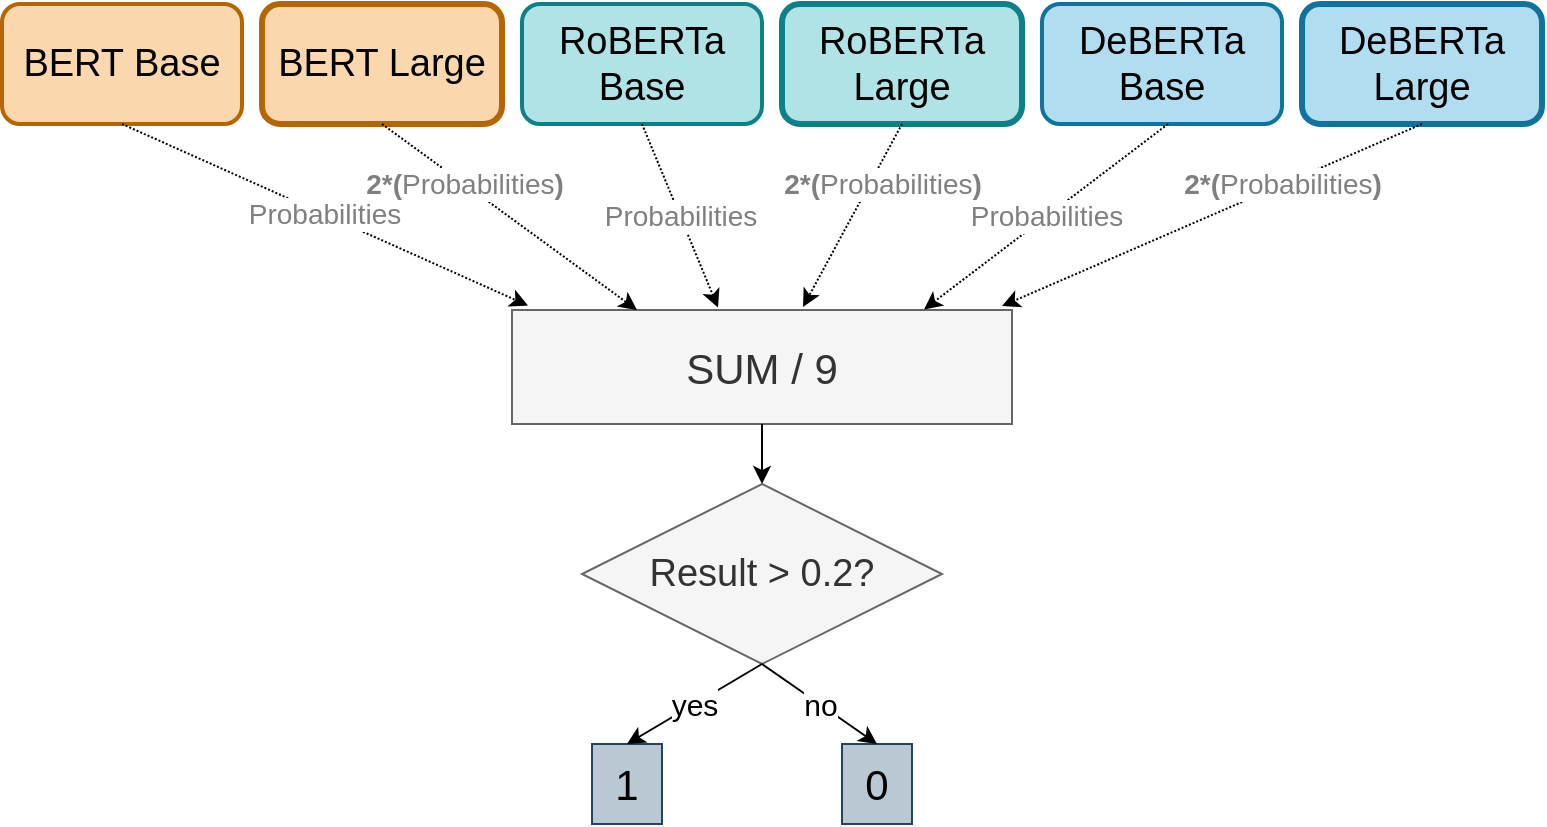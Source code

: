 <mxfile version="24.7.10">
  <diagram id="jUVGGn643EkCKu4Ar-uG" name="Page-1">
    <mxGraphModel grid="1" page="1" gridSize="10" guides="1" tooltips="1" connect="1" arrows="1" fold="1" pageScale="1" pageWidth="850" pageHeight="1100" math="0" shadow="0">
      <root>
        <mxCell id="0" />
        <mxCell id="1" parent="0" />
        <mxCell id="xB8ox5cRuTqFbaY90IJn-1" value="&lt;font style=&quot;font-size: 21px;&quot;&gt;SUM / 9&lt;/font&gt;" style="rounded=0;whiteSpace=wrap;html=1;fillColor=#f5f5f5;fontColor=#333333;strokeColor=#666666;" vertex="1" parent="1">
          <mxGeometry x="305" y="193" width="250" height="57" as="geometry" />
        </mxCell>
        <mxCell id="xB8ox5cRuTqFbaY90IJn-2" value="BERT Base" style="rounded=1;whiteSpace=wrap;html=1;fontSize=19;fillColor=#fad7ac;strokeColor=#b46504;strokeWidth=2;" vertex="1" parent="1">
          <mxGeometry x="50" y="40" width="120" height="60" as="geometry" />
        </mxCell>
        <mxCell id="xB8ox5cRuTqFbaY90IJn-3" value="BERT Large" style="rounded=1;whiteSpace=wrap;html=1;fontSize=19;fillColor=#fad7ac;strokeColor=#b46504;strokeWidth=3;" vertex="1" parent="1">
          <mxGeometry x="180" y="40" width="120" height="60" as="geometry" />
        </mxCell>
        <mxCell id="xB8ox5cRuTqFbaY90IJn-4" value="RoBERTa Base" style="rounded=1;whiteSpace=wrap;html=1;fontSize=19;fillColor=#b0e3e6;strokeColor=#0e8088;strokeWidth=2;" vertex="1" parent="1">
          <mxGeometry x="310" y="40" width="120" height="60" as="geometry" />
        </mxCell>
        <mxCell id="xB8ox5cRuTqFbaY90IJn-5" value="RoBERTa Large" style="rounded=1;whiteSpace=wrap;html=1;fontSize=19;fillColor=#b0e3e6;strokeColor=#0e8088;strokeWidth=3;" vertex="1" parent="1">
          <mxGeometry x="440" y="40" width="120" height="60" as="geometry" />
        </mxCell>
        <mxCell id="xB8ox5cRuTqFbaY90IJn-6" value="DeBERTa Base" style="rounded=1;whiteSpace=wrap;html=1;fontSize=19;fillColor=#b1ddf0;strokeColor=#10739e;strokeWidth=2;" vertex="1" parent="1">
          <mxGeometry x="570" y="40" width="120" height="60" as="geometry" />
        </mxCell>
        <mxCell id="xB8ox5cRuTqFbaY90IJn-7" value="DeBERTa Large" style="rounded=1;whiteSpace=wrap;html=1;fontSize=19;fillColor=#b1ddf0;strokeColor=#10739e;strokeWidth=3;" vertex="1" parent="1">
          <mxGeometry x="700" y="40" width="120" height="60" as="geometry" />
        </mxCell>
        <mxCell id="xB8ox5cRuTqFbaY90IJn-8" value="Probabilities" style="endArrow=classic;html=1;rounded=0;exitX=0.5;exitY=1;exitDx=0;exitDy=0;entryX=0.032;entryY=-0.039;entryDx=0;entryDy=0;entryPerimeter=0;dashed=1;dashPattern=1 1;fontSize=14;fontColor=#808080;" edge="1" parent="1" target="xB8ox5cRuTqFbaY90IJn-1">
          <mxGeometry x="-0.001" width="50" height="50" relative="1" as="geometry">
            <mxPoint x="110" y="100.0" as="sourcePoint" />
            <mxPoint x="320.75" y="202.11" as="targetPoint" />
            <mxPoint as="offset" />
          </mxGeometry>
        </mxCell>
        <mxCell id="xB8ox5cRuTqFbaY90IJn-9" value="&lt;b style=&quot;font-size: 14px;&quot;&gt;2*(&lt;/b&gt;Probabilities&lt;b style=&quot;font-size: 14px;&quot;&gt;)&lt;/b&gt;" style="endArrow=classic;html=1;rounded=0;exitX=0.5;exitY=1;exitDx=0;exitDy=0;dashed=1;dashPattern=1 1;fontSize=14;fontColor=#808080;" edge="1" parent="1" source="xB8ox5cRuTqFbaY90IJn-7">
          <mxGeometry x="-0.335" width="50" height="50" relative="1" as="geometry">
            <mxPoint x="863" y="236" as="sourcePoint" />
            <mxPoint x="550" y="191" as="targetPoint" />
            <mxPoint as="offset" />
          </mxGeometry>
        </mxCell>
        <mxCell id="xB8ox5cRuTqFbaY90IJn-10" value="&lt;b style=&quot;font-size: 14px;&quot;&gt;2*(&lt;/b&gt;Probabilities&lt;b style=&quot;font-size: 14px;&quot;&gt;)&lt;/b&gt;" style="endArrow=classic;html=1;rounded=0;exitX=0.5;exitY=1;exitDx=0;exitDy=0;dashed=1;dashPattern=1 1;fontSize=14;fontColor=#808080;entryX=0.25;entryY=0;entryDx=0;entryDy=0;" edge="1" parent="1" target="xB8ox5cRuTqFbaY90IJn-1">
          <mxGeometry x="-0.366" y="-1" width="50" height="50" relative="1" as="geometry">
            <mxPoint x="240" y="100.0" as="sourcePoint" />
            <mxPoint x="354" y="201" as="targetPoint" />
            <mxPoint x="1" as="offset" />
          </mxGeometry>
        </mxCell>
        <mxCell id="xB8ox5cRuTqFbaY90IJn-11" value="Probabilities" style="endArrow=classic;html=1;rounded=0;exitX=0.5;exitY=1;exitDx=0;exitDy=0;dashed=1;dashPattern=1 1;fontSize=14;fontColor=#808080;entryX=0.824;entryY=-0.005;entryDx=0;entryDy=0;entryPerimeter=0;" edge="1" parent="1" target="xB8ox5cRuTqFbaY90IJn-1">
          <mxGeometry x="-0.001" width="50" height="50" relative="1" as="geometry">
            <mxPoint x="633" y="100.0" as="sourcePoint" />
            <mxPoint x="510" y="190" as="targetPoint" />
            <mxPoint as="offset" />
          </mxGeometry>
        </mxCell>
        <mxCell id="xB8ox5cRuTqFbaY90IJn-12" value="Probabilities" style="endArrow=classic;html=1;rounded=0;exitX=0.5;exitY=1;exitDx=0;exitDy=0;entryX=0.412;entryY=-0.022;entryDx=0;entryDy=0;entryPerimeter=0;dashed=1;dashPattern=1 1;fontSize=14;fontColor=#808080;" edge="1" parent="1" source="xB8ox5cRuTqFbaY90IJn-4" target="xB8ox5cRuTqFbaY90IJn-1">
          <mxGeometry width="50" height="50" relative="1" as="geometry">
            <mxPoint x="260" y="120" as="sourcePoint" />
            <mxPoint x="383" y="220" as="targetPoint" />
          </mxGeometry>
        </mxCell>
        <mxCell id="xB8ox5cRuTqFbaY90IJn-13" value="&lt;b style=&quot;font-size: 14px;&quot;&gt;2*(&lt;/b&gt;Probabilities&lt;b style=&quot;font-size: 14px;&quot;&gt;)&lt;/b&gt;" style="endArrow=classic;html=1;rounded=0;exitX=0.5;exitY=1;exitDx=0;exitDy=0;entryX=0.582;entryY=-0.026;entryDx=0;entryDy=0;entryPerimeter=0;dashed=1;dashPattern=1 1;fontSize=14;fontColor=#808080;" edge="1" parent="1" source="xB8ox5cRuTqFbaY90IJn-5" target="xB8ox5cRuTqFbaY90IJn-1">
          <mxGeometry x="-0.401" y="5" width="50" height="50" relative="1" as="geometry">
            <mxPoint x="270" y="130" as="sourcePoint" />
            <mxPoint x="460" y="190" as="targetPoint" />
            <mxPoint as="offset" />
          </mxGeometry>
        </mxCell>
        <mxCell id="xB8ox5cRuTqFbaY90IJn-14" value="&lt;div style=&quot;&quot;&gt;&lt;font style=&quot;font-size: 19px;&quot;&gt;Result &amp;gt; 0.2?&lt;/font&gt;&lt;/div&gt;" style="rhombus;whiteSpace=wrap;html=1;fontSize=19;fillColor=#f5f5f5;fontColor=#333333;strokeColor=#666666;labelPosition=center;verticalLabelPosition=middle;align=center;verticalAlign=middle;" vertex="1" parent="1">
          <mxGeometry x="340" y="280" width="180" height="90" as="geometry" />
        </mxCell>
        <mxCell id="xB8ox5cRuTqFbaY90IJn-15" value="" style="endArrow=classic;html=1;rounded=0;exitX=0.5;exitY=1;exitDx=0;exitDy=0;entryX=0.5;entryY=0;entryDx=0;entryDy=0;" edge="1" parent="1" source="xB8ox5cRuTqFbaY90IJn-1" target="xB8ox5cRuTqFbaY90IJn-14">
          <mxGeometry width="50" height="50" relative="1" as="geometry">
            <mxPoint x="430" y="190" as="sourcePoint" />
            <mxPoint x="500" y="270" as="targetPoint" />
          </mxGeometry>
        </mxCell>
        <mxCell id="xB8ox5cRuTqFbaY90IJn-16" value="&lt;font style=&quot;font-size: 21px;&quot;&gt;1&lt;/font&gt;" style="rounded=0;whiteSpace=wrap;html=1;fillColor=#bac8d3;strokeColor=#23445d;fontSize=21;" vertex="1" parent="1">
          <mxGeometry x="345" y="410" width="35" height="40" as="geometry" />
        </mxCell>
        <mxCell id="xB8ox5cRuTqFbaY90IJn-17" value="&lt;font style=&quot;font-size: 21px;&quot;&gt;0&lt;/font&gt;" style="rounded=0;whiteSpace=wrap;html=1;fillColor=#bac8d3;strokeColor=#23445d;fontSize=21;" vertex="1" parent="1">
          <mxGeometry x="470" y="410" width="35" height="40" as="geometry" />
        </mxCell>
        <mxCell id="xB8ox5cRuTqFbaY90IJn-18" value="yes" style="endArrow=classic;html=1;rounded=0;exitX=0.5;exitY=1;exitDx=0;exitDy=0;entryX=0.5;entryY=0;entryDx=0;entryDy=0;fontSize=15;" edge="1" parent="1" source="xB8ox5cRuTqFbaY90IJn-14" target="xB8ox5cRuTqFbaY90IJn-16">
          <mxGeometry width="50" height="50" relative="1" as="geometry">
            <mxPoint x="430" y="250" as="sourcePoint" />
            <mxPoint x="370" y="380" as="targetPoint" />
          </mxGeometry>
        </mxCell>
        <mxCell id="xB8ox5cRuTqFbaY90IJn-19" value="no" style="endArrow=classic;html=1;rounded=0;entryX=0.5;entryY=0;entryDx=0;entryDy=0;fontSize=15;" edge="1" parent="1" target="xB8ox5cRuTqFbaY90IJn-17">
          <mxGeometry width="50" height="50" relative="1" as="geometry">
            <mxPoint x="430" y="370" as="sourcePoint" />
            <mxPoint x="380" y="390" as="targetPoint" />
          </mxGeometry>
        </mxCell>
      </root>
    </mxGraphModel>
  </diagram>
</mxfile>
